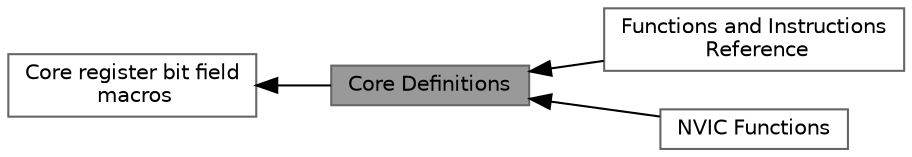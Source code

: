 digraph "Core Definitions"
{
 // LATEX_PDF_SIZE
  bgcolor="transparent";
  edge [fontname=Helvetica,fontsize=10,labelfontname=Helvetica,labelfontsize=10];
  node [fontname=Helvetica,fontsize=10,shape=box,height=0.2,width=0.4];
  rankdir=LR;
  Node3 [id="Node000003",label="Functions and Instructions\l Reference",height=0.2,width=0.4,color="grey40", fillcolor="white", style="filled",URL="$group___c_m_s_i_s___core___function_interface.html",tooltip=" "];
  Node4 [id="Node000004",label="NVIC Functions",height=0.2,width=0.4,color="grey40", fillcolor="white", style="filled",URL="$group___c_m_s_i_s___core___n_v_i_c_functions.html",tooltip="Functions that manage interrupts and exceptions via the NVIC."];
  Node1 [id="Node000001",label="Core Definitions",height=0.2,width=0.4,color="gray40", fillcolor="grey60", style="filled", fontcolor="black",tooltip="Definitions for base addresses, unions, and structures."];
  Node2 [id="Node000002",label="Core register bit field\l macros",height=0.2,width=0.4,color="grey40", fillcolor="white", style="filled",URL="$group___c_m_s_i_s__core__bitfield.html",tooltip="Macros for use with bit field definitions (xxx_Pos, xxx_Msk)."];
  Node2->Node1 [shape=plaintext, dir="back", style="solid"];
  Node1->Node3 [shape=plaintext, dir="back", style="solid"];
  Node1->Node4 [shape=plaintext, dir="back", style="solid"];
}
